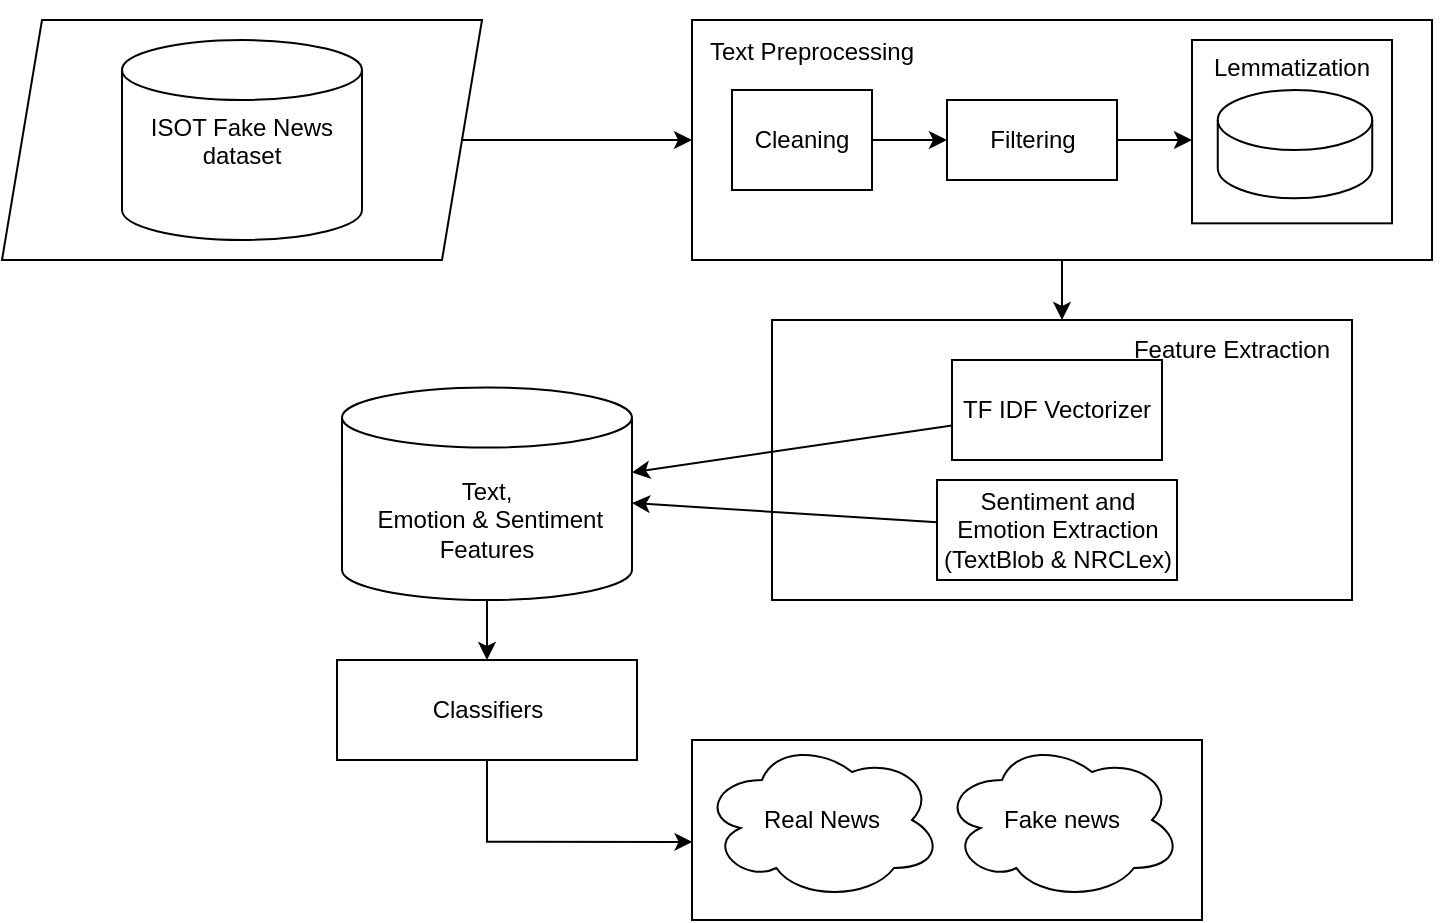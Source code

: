 <mxfile version="28.0.7">
  <diagram name="Page-1" id="VxQtLswMTg9YEFT8QfHb">
    <mxGraphModel dx="1903" dy="1628" grid="1" gridSize="10" guides="1" tooltips="1" connect="1" arrows="1" fold="1" page="1" pageScale="1" pageWidth="800" pageHeight="550" math="0" shadow="0" adaptiveColors="auto">
      <root>
        <mxCell id="0" />
        <mxCell id="1" parent="0" />
        <mxCell id="ZzkSx8O1h9CKL1oApThb-25" value="" style="group" vertex="1" connectable="0" parent="1">
          <mxGeometry x="375" y="-495" width="370" height="120" as="geometry" />
        </mxCell>
        <mxCell id="ZzkSx8O1h9CKL1oApThb-27" value="" style="group" vertex="1" connectable="0" parent="ZzkSx8O1h9CKL1oApThb-25">
          <mxGeometry x="-30" y="-5" width="400" height="125" as="geometry" />
        </mxCell>
        <mxCell id="ZzkSx8O1h9CKL1oApThb-2" value="" style="rounded=0;whiteSpace=wrap;html=1;" vertex="1" parent="ZzkSx8O1h9CKL1oApThb-27">
          <mxGeometry x="30" y="5" width="370" height="120" as="geometry" />
        </mxCell>
        <mxCell id="ZzkSx8O1h9CKL1oApThb-8" value="" style="group" vertex="1" connectable="0" parent="ZzkSx8O1h9CKL1oApThb-27">
          <mxGeometry x="280" y="15" width="103" height="100" as="geometry" />
        </mxCell>
        <mxCell id="ZzkSx8O1h9CKL1oApThb-9" value="Lemmatization" style="rounded=0;whiteSpace=wrap;html=1;verticalAlign=top;" vertex="1" parent="ZzkSx8O1h9CKL1oApThb-8">
          <mxGeometry width="100" height="91.67" as="geometry" />
        </mxCell>
        <mxCell id="ZzkSx8O1h9CKL1oApThb-10" value="" style="group" vertex="1" connectable="0" parent="ZzkSx8O1h9CKL1oApThb-8">
          <mxGeometry x="12.875" y="25" width="77.25" height="54.167" as="geometry" />
        </mxCell>
        <mxCell id="ZzkSx8O1h9CKL1oApThb-11" value="" style="shape=cylinder3;whiteSpace=wrap;html=1;boundedLbl=1;backgroundOutline=1;size=15;" vertex="1" parent="ZzkSx8O1h9CKL1oApThb-10">
          <mxGeometry width="77.25" height="54.167" as="geometry" />
        </mxCell>
        <mxCell id="ZzkSx8O1h9CKL1oApThb-23" style="edgeStyle=orthogonalEdgeStyle;rounded=0;orthogonalLoop=1;jettySize=auto;html=1;exitX=1;exitY=0.5;exitDx=0;exitDy=0;" edge="1" parent="ZzkSx8O1h9CKL1oApThb-27" source="ZzkSx8O1h9CKL1oApThb-16">
          <mxGeometry relative="1" as="geometry">
            <mxPoint x="280" y="64.714" as="targetPoint" />
          </mxGeometry>
        </mxCell>
        <mxCell id="ZzkSx8O1h9CKL1oApThb-16" value="Filtering" style="rounded=0;whiteSpace=wrap;html=1;" vertex="1" parent="ZzkSx8O1h9CKL1oApThb-27">
          <mxGeometry x="157.5" y="45" width="85" height="40" as="geometry" />
        </mxCell>
        <mxCell id="ZzkSx8O1h9CKL1oApThb-21" style="edgeStyle=orthogonalEdgeStyle;rounded=0;orthogonalLoop=1;jettySize=auto;html=1;exitX=1;exitY=0.5;exitDx=0;exitDy=0;entryX=0;entryY=0.5;entryDx=0;entryDy=0;" edge="1" parent="ZzkSx8O1h9CKL1oApThb-27" source="ZzkSx8O1h9CKL1oApThb-18" target="ZzkSx8O1h9CKL1oApThb-16">
          <mxGeometry relative="1" as="geometry" />
        </mxCell>
        <mxCell id="ZzkSx8O1h9CKL1oApThb-18" value="Cleaning" style="rounded=0;whiteSpace=wrap;html=1;" vertex="1" parent="ZzkSx8O1h9CKL1oApThb-27">
          <mxGeometry x="50" y="40" width="70" height="50" as="geometry" />
        </mxCell>
        <mxCell id="gc1IaPbojfnXmt3LPGag-13" value="&lt;span style=&quot;font-size: 12px;&quot;&gt;Text Preprocessing&lt;/span&gt;" style="text;html=1;align=center;verticalAlign=middle;whiteSpace=wrap;rounded=0;strokeColor=none;fontSize=14;" parent="ZzkSx8O1h9CKL1oApThb-27" vertex="1">
          <mxGeometry width="180" height="40" as="geometry" />
        </mxCell>
        <mxCell id="gc1IaPbojfnXmt3LPGag-6" value="" style="group" parent="1" vertex="1" connectable="0">
          <mxGeometry x="110" y="-505" width="210" height="140" as="geometry" />
        </mxCell>
        <mxCell id="gc1IaPbojfnXmt3LPGag-74" value="Article text" style="shape=document;whiteSpace=wrap;html=1;boundedLbl=1;" parent="gc1IaPbojfnXmt3LPGag-6" vertex="1">
          <mxGeometry x="20" y="90" width="75" height="20" as="geometry" />
        </mxCell>
        <mxCell id="ZzkSx8O1h9CKL1oApThb-14" value="" style="group" vertex="1" connectable="0" parent="gc1IaPbojfnXmt3LPGag-6">
          <mxGeometry x="-80" y="10" width="240" height="120" as="geometry" />
        </mxCell>
        <mxCell id="ZzkSx8O1h9CKL1oApThb-13" value="" style="shape=parallelogram;perimeter=parallelogramPerimeter;whiteSpace=wrap;html=1;fixedSize=1;" vertex="1" parent="ZzkSx8O1h9CKL1oApThb-14">
          <mxGeometry width="240" height="120" as="geometry" />
        </mxCell>
        <mxCell id="gc1IaPbojfnXmt3LPGag-1" value="ISOT Fake News dataset" style="shape=cylinder3;whiteSpace=wrap;html=1;boundedLbl=1;backgroundOutline=1;size=15;verticalAlign=top;" parent="ZzkSx8O1h9CKL1oApThb-14" vertex="1">
          <mxGeometry x="60" y="10" width="120" height="100" as="geometry" />
        </mxCell>
        <mxCell id="gc1IaPbojfnXmt3LPGag-73" value="" style="group" parent="1" vertex="1" connectable="0">
          <mxGeometry x="375" y="-135" width="255" height="90" as="geometry" />
        </mxCell>
        <mxCell id="gc1IaPbojfnXmt3LPGag-69" value="" style="text;html=1;align=center;verticalAlign=middle;whiteSpace=wrap;rounded=0;strokeColor=default;" parent="gc1IaPbojfnXmt3LPGag-73" vertex="1">
          <mxGeometry width="255" height="90" as="geometry" />
        </mxCell>
        <mxCell id="gc1IaPbojfnXmt3LPGag-70" value="Fake news" style="ellipse;shape=cloud;whiteSpace=wrap;html=1;" parent="gc1IaPbojfnXmt3LPGag-73" vertex="1">
          <mxGeometry x="125" width="120" height="80" as="geometry" />
        </mxCell>
        <mxCell id="gc1IaPbojfnXmt3LPGag-71" value="Real News" style="ellipse;shape=cloud;whiteSpace=wrap;html=1;" parent="gc1IaPbojfnXmt3LPGag-73" vertex="1">
          <mxGeometry x="5" width="120" height="80" as="geometry" />
        </mxCell>
        <mxCell id="gc1IaPbojfnXmt3LPGag-83" style="edgeStyle=orthogonalEdgeStyle;rounded=0;orthogonalLoop=1;jettySize=auto;html=1;exitX=0.5;exitY=1;exitDx=0;exitDy=0;entryX=0.001;entryY=0.566;entryDx=0;entryDy=0;entryPerimeter=0;" parent="1" source="gc1IaPbojfnXmt3LPGag-81" target="gc1IaPbojfnXmt3LPGag-69" edge="1">
          <mxGeometry relative="1" as="geometry" />
        </mxCell>
        <mxCell id="gc1IaPbojfnXmt3LPGag-81" value="Classifiers" style="rounded=0;whiteSpace=wrap;html=1;" parent="1" vertex="1">
          <mxGeometry x="197.5" y="-175" width="150" height="50" as="geometry" />
        </mxCell>
        <mxCell id="ZzkSx8O1h9CKL1oApThb-7" value="" style="endArrow=classic;html=1;rounded=0;exitX=1;exitY=0.5;exitDx=0;exitDy=0;" edge="1" parent="1" source="ZzkSx8O1h9CKL1oApThb-13" target="ZzkSx8O1h9CKL1oApThb-2">
          <mxGeometry width="50" height="50" relative="1" as="geometry">
            <mxPoint x="440" y="-245" as="sourcePoint" />
            <mxPoint x="490" y="-295" as="targetPoint" />
          </mxGeometry>
        </mxCell>
        <mxCell id="ZzkSx8O1h9CKL1oApThb-28" style="edgeStyle=orthogonalEdgeStyle;rounded=0;orthogonalLoop=1;jettySize=auto;html=1;" edge="1" parent="1" source="ZzkSx8O1h9CKL1oApThb-2" target="gc1IaPbojfnXmt3LPGag-61">
          <mxGeometry relative="1" as="geometry" />
        </mxCell>
        <mxCell id="ZzkSx8O1h9CKL1oApThb-36" style="edgeStyle=orthogonalEdgeStyle;rounded=0;orthogonalLoop=1;jettySize=auto;html=1;" edge="1" parent="1" source="gc1IaPbojfnXmt3LPGag-66" target="gc1IaPbojfnXmt3LPGag-81">
          <mxGeometry relative="1" as="geometry" />
        </mxCell>
        <mxCell id="gc1IaPbojfnXmt3LPGag-66" value="Text,&lt;div&gt;&amp;nbsp;Emotion &amp;amp; Sentiment&lt;/div&gt;&lt;div&gt;Features&lt;/div&gt;" style="shape=cylinder3;whiteSpace=wrap;html=1;boundedLbl=1;backgroundOutline=1;size=15;" parent="1" vertex="1">
          <mxGeometry x="200" y="-311.25" width="145" height="106.25" as="geometry" />
        </mxCell>
        <mxCell id="ZzkSx8O1h9CKL1oApThb-35" value="" style="group" vertex="1" connectable="0" parent="1">
          <mxGeometry x="375" y="-345" width="380" height="140" as="geometry" />
        </mxCell>
        <mxCell id="gc1IaPbojfnXmt3LPGag-61" value="" style="text;html=1;align=center;verticalAlign=middle;whiteSpace=wrap;rounded=0;strokeColor=default;" parent="ZzkSx8O1h9CKL1oApThb-35" vertex="1">
          <mxGeometry x="40" width="290" height="140" as="geometry" />
        </mxCell>
        <mxCell id="ZzkSx8O1h9CKL1oApThb-29" value="TF IDF Vectorizer" style="rounded=0;whiteSpace=wrap;html=1;" vertex="1" parent="ZzkSx8O1h9CKL1oApThb-35">
          <mxGeometry x="130" y="20" width="105" height="50" as="geometry" />
        </mxCell>
        <mxCell id="ZzkSx8O1h9CKL1oApThb-30" value="Sentiment and Emotion Extraction&lt;div&gt;(TextBlob &amp;amp; NRCLex)&lt;/div&gt;" style="rounded=0;whiteSpace=wrap;html=1;" vertex="1" parent="ZzkSx8O1h9CKL1oApThb-35">
          <mxGeometry x="122.5" y="80" width="120" height="50" as="geometry" />
        </mxCell>
        <mxCell id="ZzkSx8O1h9CKL1oApThb-34" value="Feature Extraction" style="text;html=1;align=center;verticalAlign=middle;whiteSpace=wrap;rounded=0;" vertex="1" parent="ZzkSx8O1h9CKL1oApThb-35">
          <mxGeometry x="215" width="110" height="30" as="geometry" />
        </mxCell>
        <mxCell id="ZzkSx8O1h9CKL1oApThb-37" value="" style="endArrow=classic;html=1;rounded=0;" edge="1" parent="1" source="ZzkSx8O1h9CKL1oApThb-30" target="gc1IaPbojfnXmt3LPGag-66">
          <mxGeometry width="50" height="50" relative="1" as="geometry">
            <mxPoint x="560" y="-155" as="sourcePoint" />
            <mxPoint x="610" y="-205" as="targetPoint" />
          </mxGeometry>
        </mxCell>
        <mxCell id="ZzkSx8O1h9CKL1oApThb-40" value="" style="endArrow=classic;html=1;rounded=0;" edge="1" parent="1" source="ZzkSx8O1h9CKL1oApThb-29" target="gc1IaPbojfnXmt3LPGag-66">
          <mxGeometry width="50" height="50" relative="1" as="geometry">
            <mxPoint x="560" y="-155" as="sourcePoint" />
            <mxPoint x="610" y="-205" as="targetPoint" />
          </mxGeometry>
        </mxCell>
      </root>
    </mxGraphModel>
  </diagram>
</mxfile>
